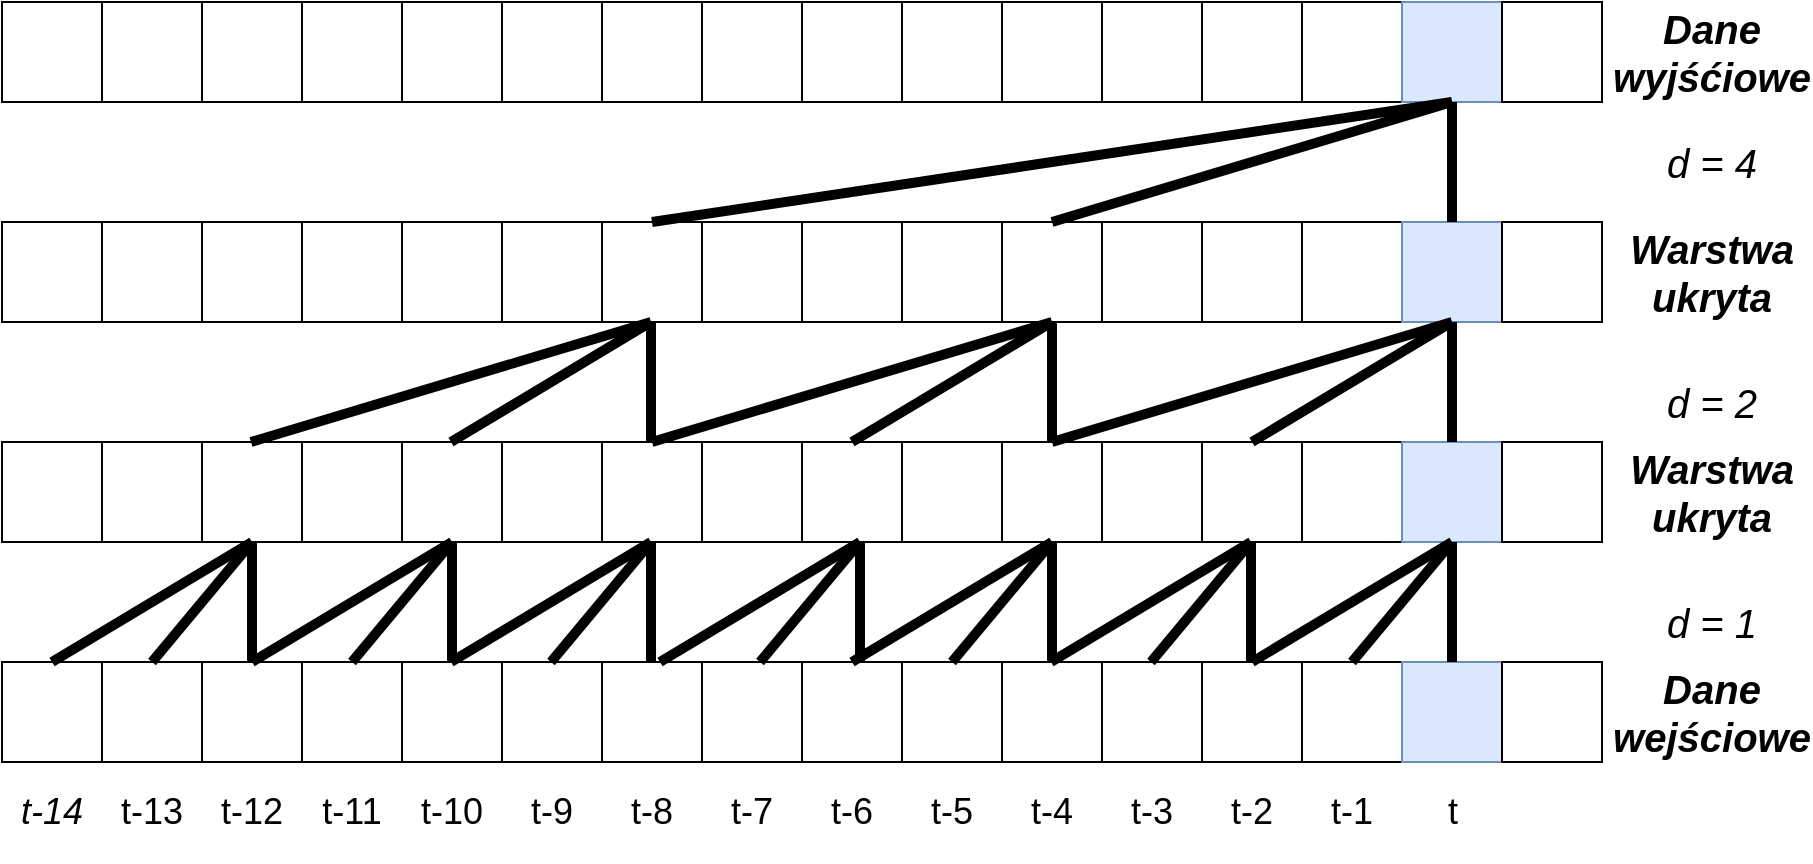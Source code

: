 <mxfile version="12.2.8" type="device" pages="1"><diagram id="IAyKTTh19-PzZd_16d8F" name="Page-1"><mxGraphModel dx="1673" dy="918" grid="1" gridSize="10" guides="1" tooltips="1" connect="1" arrows="1" fold="1" page="1" pageScale="1" pageWidth="850" pageHeight="1100" math="0" shadow="0"><root><mxCell id="0"/><mxCell id="1" parent="0"/><mxCell id="T_p1Q-HbCuVB_1vFedU8-1" value="" style="rounded=0;whiteSpace=wrap;html=1;" vertex="1" parent="1"><mxGeometry x="45" y="30" width="50" height="50" as="geometry"/></mxCell><mxCell id="T_p1Q-HbCuVB_1vFedU8-2" value="" style="rounded=0;whiteSpace=wrap;html=1;" vertex="1" parent="1"><mxGeometry x="95" y="30" width="50" height="50" as="geometry"/></mxCell><mxCell id="T_p1Q-HbCuVB_1vFedU8-3" value="" style="rounded=0;whiteSpace=wrap;html=1;" vertex="1" parent="1"><mxGeometry x="145" y="30" width="50" height="50" as="geometry"/></mxCell><mxCell id="T_p1Q-HbCuVB_1vFedU8-4" value="" style="rounded=0;whiteSpace=wrap;html=1;" vertex="1" parent="1"><mxGeometry x="195" y="30" width="50" height="50" as="geometry"/></mxCell><mxCell id="T_p1Q-HbCuVB_1vFedU8-5" value="" style="rounded=0;whiteSpace=wrap;html=1;" vertex="1" parent="1"><mxGeometry x="245" y="30" width="50" height="50" as="geometry"/></mxCell><mxCell id="T_p1Q-HbCuVB_1vFedU8-6" value="" style="rounded=0;whiteSpace=wrap;html=1;" vertex="1" parent="1"><mxGeometry x="295" y="30" width="50" height="50" as="geometry"/></mxCell><mxCell id="T_p1Q-HbCuVB_1vFedU8-7" value="" style="rounded=0;whiteSpace=wrap;html=1;" vertex="1" parent="1"><mxGeometry x="345" y="30" width="50" height="50" as="geometry"/></mxCell><mxCell id="T_p1Q-HbCuVB_1vFedU8-8" value="" style="rounded=0;whiteSpace=wrap;html=1;" vertex="1" parent="1"><mxGeometry x="395" y="30" width="50" height="50" as="geometry"/></mxCell><mxCell id="T_p1Q-HbCuVB_1vFedU8-9" value="" style="rounded=0;whiteSpace=wrap;html=1;" vertex="1" parent="1"><mxGeometry x="445" y="30" width="50" height="50" as="geometry"/></mxCell><mxCell id="T_p1Q-HbCuVB_1vFedU8-10" value="" style="rounded=0;whiteSpace=wrap;html=1;" vertex="1" parent="1"><mxGeometry x="495" y="30" width="50" height="50" as="geometry"/></mxCell><mxCell id="T_p1Q-HbCuVB_1vFedU8-11" value="" style="rounded=0;whiteSpace=wrap;html=1;" vertex="1" parent="1"><mxGeometry x="545" y="30" width="50" height="50" as="geometry"/></mxCell><mxCell id="T_p1Q-HbCuVB_1vFedU8-12" value="" style="rounded=0;whiteSpace=wrap;html=1;" vertex="1" parent="1"><mxGeometry x="595" y="30" width="50" height="50" as="geometry"/></mxCell><mxCell id="T_p1Q-HbCuVB_1vFedU8-13" value="" style="rounded=0;whiteSpace=wrap;html=1;" vertex="1" parent="1"><mxGeometry x="645" y="30" width="50" height="50" as="geometry"/></mxCell><mxCell id="T_p1Q-HbCuVB_1vFedU8-14" value="" style="rounded=0;whiteSpace=wrap;html=1;" vertex="1" parent="1"><mxGeometry x="695" y="30" width="50" height="50" as="geometry"/></mxCell><mxCell id="T_p1Q-HbCuVB_1vFedU8-15" value="" style="rounded=0;whiteSpace=wrap;html=1;fillColor=#dae8fc;strokeColor=#6c8ebf;" vertex="1" parent="1"><mxGeometry x="745" y="30" width="50" height="50" as="geometry"/></mxCell><mxCell id="T_p1Q-HbCuVB_1vFedU8-16" value="" style="rounded=0;whiteSpace=wrap;html=1;" vertex="1" parent="1"><mxGeometry x="795" y="30" width="50" height="50" as="geometry"/></mxCell><mxCell id="T_p1Q-HbCuVB_1vFedU8-17" value="" style="rounded=0;whiteSpace=wrap;html=1;" vertex="1" parent="1"><mxGeometry x="45" y="140" width="50" height="50" as="geometry"/></mxCell><mxCell id="T_p1Q-HbCuVB_1vFedU8-18" value="" style="rounded=0;whiteSpace=wrap;html=1;" vertex="1" parent="1"><mxGeometry x="95" y="140" width="50" height="50" as="geometry"/></mxCell><mxCell id="T_p1Q-HbCuVB_1vFedU8-19" value="" style="rounded=0;whiteSpace=wrap;html=1;" vertex="1" parent="1"><mxGeometry x="145" y="140" width="50" height="50" as="geometry"/></mxCell><mxCell id="T_p1Q-HbCuVB_1vFedU8-20" value="" style="rounded=0;whiteSpace=wrap;html=1;" vertex="1" parent="1"><mxGeometry x="195" y="140" width="50" height="50" as="geometry"/></mxCell><mxCell id="T_p1Q-HbCuVB_1vFedU8-21" value="" style="rounded=0;whiteSpace=wrap;html=1;" vertex="1" parent="1"><mxGeometry x="245" y="140" width="50" height="50" as="geometry"/></mxCell><mxCell id="T_p1Q-HbCuVB_1vFedU8-22" value="" style="rounded=0;whiteSpace=wrap;html=1;" vertex="1" parent="1"><mxGeometry x="295" y="140" width="50" height="50" as="geometry"/></mxCell><mxCell id="T_p1Q-HbCuVB_1vFedU8-23" value="" style="rounded=0;whiteSpace=wrap;html=1;" vertex="1" parent="1"><mxGeometry x="345" y="140" width="50" height="50" as="geometry"/></mxCell><mxCell id="T_p1Q-HbCuVB_1vFedU8-24" value="" style="rounded=0;whiteSpace=wrap;html=1;" vertex="1" parent="1"><mxGeometry x="395" y="140" width="50" height="50" as="geometry"/></mxCell><mxCell id="T_p1Q-HbCuVB_1vFedU8-25" value="" style="rounded=0;whiteSpace=wrap;html=1;" vertex="1" parent="1"><mxGeometry x="445" y="140" width="50" height="50" as="geometry"/></mxCell><mxCell id="T_p1Q-HbCuVB_1vFedU8-26" value="" style="rounded=0;whiteSpace=wrap;html=1;" vertex="1" parent="1"><mxGeometry x="495" y="140" width="50" height="50" as="geometry"/></mxCell><mxCell id="T_p1Q-HbCuVB_1vFedU8-27" value="" style="rounded=0;whiteSpace=wrap;html=1;" vertex="1" parent="1"><mxGeometry x="545" y="140" width="50" height="50" as="geometry"/></mxCell><mxCell id="T_p1Q-HbCuVB_1vFedU8-28" value="" style="rounded=0;whiteSpace=wrap;html=1;" vertex="1" parent="1"><mxGeometry x="595" y="140" width="50" height="50" as="geometry"/></mxCell><mxCell id="T_p1Q-HbCuVB_1vFedU8-29" value="" style="rounded=0;whiteSpace=wrap;html=1;" vertex="1" parent="1"><mxGeometry x="645" y="140" width="50" height="50" as="geometry"/></mxCell><mxCell id="T_p1Q-HbCuVB_1vFedU8-30" value="" style="rounded=0;whiteSpace=wrap;html=1;" vertex="1" parent="1"><mxGeometry x="695" y="140" width="50" height="50" as="geometry"/></mxCell><mxCell id="T_p1Q-HbCuVB_1vFedU8-31" value="" style="rounded=0;whiteSpace=wrap;html=1;fillColor=#dae8fc;strokeColor=#6c8ebf;" vertex="1" parent="1"><mxGeometry x="745" y="140" width="50" height="50" as="geometry"/></mxCell><mxCell id="T_p1Q-HbCuVB_1vFedU8-32" value="" style="rounded=0;whiteSpace=wrap;html=1;" vertex="1" parent="1"><mxGeometry x="795" y="140" width="50" height="50" as="geometry"/></mxCell><mxCell id="T_p1Q-HbCuVB_1vFedU8-33" value="" style="rounded=0;whiteSpace=wrap;html=1;" vertex="1" parent="1"><mxGeometry x="45" y="250" width="50" height="50" as="geometry"/></mxCell><mxCell id="T_p1Q-HbCuVB_1vFedU8-34" value="" style="rounded=0;whiteSpace=wrap;html=1;" vertex="1" parent="1"><mxGeometry x="95" y="250" width="50" height="50" as="geometry"/></mxCell><mxCell id="T_p1Q-HbCuVB_1vFedU8-35" value="" style="rounded=0;whiteSpace=wrap;html=1;" vertex="1" parent="1"><mxGeometry x="145" y="250" width="50" height="50" as="geometry"/></mxCell><mxCell id="T_p1Q-HbCuVB_1vFedU8-36" value="" style="rounded=0;whiteSpace=wrap;html=1;" vertex="1" parent="1"><mxGeometry x="195" y="250" width="50" height="50" as="geometry"/></mxCell><mxCell id="T_p1Q-HbCuVB_1vFedU8-37" value="" style="rounded=0;whiteSpace=wrap;html=1;" vertex="1" parent="1"><mxGeometry x="245" y="250" width="50" height="50" as="geometry"/></mxCell><mxCell id="T_p1Q-HbCuVB_1vFedU8-38" value="" style="rounded=0;whiteSpace=wrap;html=1;" vertex="1" parent="1"><mxGeometry x="295" y="250" width="50" height="50" as="geometry"/></mxCell><mxCell id="T_p1Q-HbCuVB_1vFedU8-39" value="" style="rounded=0;whiteSpace=wrap;html=1;" vertex="1" parent="1"><mxGeometry x="345" y="250" width="50" height="50" as="geometry"/></mxCell><mxCell id="T_p1Q-HbCuVB_1vFedU8-40" value="" style="rounded=0;whiteSpace=wrap;html=1;" vertex="1" parent="1"><mxGeometry x="395" y="250" width="50" height="50" as="geometry"/></mxCell><mxCell id="T_p1Q-HbCuVB_1vFedU8-41" value="" style="rounded=0;whiteSpace=wrap;html=1;" vertex="1" parent="1"><mxGeometry x="445" y="250" width="50" height="50" as="geometry"/></mxCell><mxCell id="T_p1Q-HbCuVB_1vFedU8-42" value="" style="rounded=0;whiteSpace=wrap;html=1;" vertex="1" parent="1"><mxGeometry x="495" y="250" width="50" height="50" as="geometry"/></mxCell><mxCell id="T_p1Q-HbCuVB_1vFedU8-43" value="" style="rounded=0;whiteSpace=wrap;html=1;" vertex="1" parent="1"><mxGeometry x="545" y="250" width="50" height="50" as="geometry"/></mxCell><mxCell id="T_p1Q-HbCuVB_1vFedU8-44" value="" style="rounded=0;whiteSpace=wrap;html=1;" vertex="1" parent="1"><mxGeometry x="595" y="250" width="50" height="50" as="geometry"/></mxCell><mxCell id="T_p1Q-HbCuVB_1vFedU8-45" value="" style="rounded=0;whiteSpace=wrap;html=1;" vertex="1" parent="1"><mxGeometry x="645" y="250" width="50" height="50" as="geometry"/></mxCell><mxCell id="T_p1Q-HbCuVB_1vFedU8-46" value="" style="rounded=0;whiteSpace=wrap;html=1;" vertex="1" parent="1"><mxGeometry x="695" y="250" width="50" height="50" as="geometry"/></mxCell><mxCell id="T_p1Q-HbCuVB_1vFedU8-47" value="" style="rounded=0;whiteSpace=wrap;html=1;fillColor=#dae8fc;strokeColor=#6c8ebf;" vertex="1" parent="1"><mxGeometry x="745" y="250" width="50" height="50" as="geometry"/></mxCell><mxCell id="T_p1Q-HbCuVB_1vFedU8-48" value="" style="rounded=0;whiteSpace=wrap;html=1;" vertex="1" parent="1"><mxGeometry x="795" y="250" width="50" height="50" as="geometry"/></mxCell><mxCell id="T_p1Q-HbCuVB_1vFedU8-49" value="" style="rounded=0;whiteSpace=wrap;html=1;" vertex="1" parent="1"><mxGeometry x="45" y="360" width="50" height="50" as="geometry"/></mxCell><mxCell id="T_p1Q-HbCuVB_1vFedU8-50" value="" style="rounded=0;whiteSpace=wrap;html=1;" vertex="1" parent="1"><mxGeometry x="95" y="360" width="50" height="50" as="geometry"/></mxCell><mxCell id="T_p1Q-HbCuVB_1vFedU8-51" value="" style="rounded=0;whiteSpace=wrap;html=1;" vertex="1" parent="1"><mxGeometry x="145" y="360" width="50" height="50" as="geometry"/></mxCell><mxCell id="T_p1Q-HbCuVB_1vFedU8-52" value="" style="rounded=0;whiteSpace=wrap;html=1;" vertex="1" parent="1"><mxGeometry x="195" y="360" width="50" height="50" as="geometry"/></mxCell><mxCell id="T_p1Q-HbCuVB_1vFedU8-53" value="" style="rounded=0;whiteSpace=wrap;html=1;" vertex="1" parent="1"><mxGeometry x="245" y="360" width="50" height="50" as="geometry"/></mxCell><mxCell id="T_p1Q-HbCuVB_1vFedU8-54" value="" style="rounded=0;whiteSpace=wrap;html=1;" vertex="1" parent="1"><mxGeometry x="295" y="360" width="50" height="50" as="geometry"/></mxCell><mxCell id="T_p1Q-HbCuVB_1vFedU8-55" value="" style="rounded=0;whiteSpace=wrap;html=1;" vertex="1" parent="1"><mxGeometry x="345" y="360" width="50" height="50" as="geometry"/></mxCell><mxCell id="T_p1Q-HbCuVB_1vFedU8-56" value="" style="rounded=0;whiteSpace=wrap;html=1;" vertex="1" parent="1"><mxGeometry x="395" y="360" width="50" height="50" as="geometry"/></mxCell><mxCell id="T_p1Q-HbCuVB_1vFedU8-57" value="" style="rounded=0;whiteSpace=wrap;html=1;" vertex="1" parent="1"><mxGeometry x="445" y="360" width="50" height="50" as="geometry"/></mxCell><mxCell id="T_p1Q-HbCuVB_1vFedU8-58" value="" style="rounded=0;whiteSpace=wrap;html=1;" vertex="1" parent="1"><mxGeometry x="495" y="360" width="50" height="50" as="geometry"/></mxCell><mxCell id="T_p1Q-HbCuVB_1vFedU8-59" value="" style="rounded=0;whiteSpace=wrap;html=1;" vertex="1" parent="1"><mxGeometry x="545" y="360" width="50" height="50" as="geometry"/></mxCell><mxCell id="T_p1Q-HbCuVB_1vFedU8-60" value="" style="rounded=0;whiteSpace=wrap;html=1;" vertex="1" parent="1"><mxGeometry x="595" y="360" width="50" height="50" as="geometry"/></mxCell><mxCell id="T_p1Q-HbCuVB_1vFedU8-61" value="" style="rounded=0;whiteSpace=wrap;html=1;" vertex="1" parent="1"><mxGeometry x="645" y="360" width="50" height="50" as="geometry"/></mxCell><mxCell id="T_p1Q-HbCuVB_1vFedU8-62" value="" style="rounded=0;whiteSpace=wrap;html=1;" vertex="1" parent="1"><mxGeometry x="695" y="360" width="50" height="50" as="geometry"/></mxCell><mxCell id="T_p1Q-HbCuVB_1vFedU8-63" value="" style="rounded=0;whiteSpace=wrap;html=1;fillColor=#dae8fc;strokeColor=#6c8ebf;" vertex="1" parent="1"><mxGeometry x="745" y="360" width="50" height="50" as="geometry"/></mxCell><mxCell id="T_p1Q-HbCuVB_1vFedU8-64" value="" style="rounded=0;whiteSpace=wrap;html=1;" vertex="1" parent="1"><mxGeometry x="795" y="360" width="50" height="50" as="geometry"/></mxCell><mxCell id="T_p1Q-HbCuVB_1vFedU8-66" value="" style="endArrow=none;html=1;entryX=0.5;entryY=1;entryDx=0;entryDy=0;exitX=0.5;exitY=0;exitDx=0;exitDy=0;strokeWidth=5;" edge="1" parent="1" source="T_p1Q-HbCuVB_1vFedU8-31" target="T_p1Q-HbCuVB_1vFedU8-15"><mxGeometry width="50" height="50" relative="1" as="geometry"><mxPoint x="50" y="480" as="sourcePoint"/><mxPoint x="100" y="430" as="targetPoint"/></mxGeometry></mxCell><mxCell id="T_p1Q-HbCuVB_1vFedU8-68" value="" style="endArrow=none;html=1;exitX=0.5;exitY=0;exitDx=0;exitDy=0;strokeWidth=5;" edge="1" parent="1" source="T_p1Q-HbCuVB_1vFedU8-47"><mxGeometry width="50" height="50" relative="1" as="geometry"><mxPoint x="780.0" y="150" as="sourcePoint"/><mxPoint x="770" y="190" as="targetPoint"/></mxGeometry></mxCell><mxCell id="T_p1Q-HbCuVB_1vFedU8-70" value="" style="endArrow=none;html=1;strokeWidth=5;entryX=0.5;entryY=1;entryDx=0;entryDy=0;" edge="1" parent="1" source="T_p1Q-HbCuVB_1vFedU8-63" target="T_p1Q-HbCuVB_1vFedU8-47"><mxGeometry width="50" height="50" relative="1" as="geometry"><mxPoint x="800" y="330" as="sourcePoint"/><mxPoint x="800" y="270" as="targetPoint"/></mxGeometry></mxCell><mxCell id="T_p1Q-HbCuVB_1vFedU8-72" value="" style="endArrow=none;html=1;entryX=0.5;entryY=1;entryDx=0;entryDy=0;exitX=0.5;exitY=0;exitDx=0;exitDy=0;strokeWidth=5;" edge="1" parent="1" source="T_p1Q-HbCuVB_1vFedU8-27" target="T_p1Q-HbCuVB_1vFedU8-15"><mxGeometry width="50" height="50" relative="1" as="geometry"><mxPoint x="720" y="120" as="sourcePoint"/><mxPoint x="720" y="60" as="targetPoint"/></mxGeometry></mxCell><mxCell id="T_p1Q-HbCuVB_1vFedU8-73" value="" style="endArrow=none;html=1;entryX=0.5;entryY=1;entryDx=0;entryDy=0;exitX=0.5;exitY=0;exitDx=0;exitDy=0;strokeWidth=5;" edge="1" parent="1" source="T_p1Q-HbCuVB_1vFedU8-23" target="T_p1Q-HbCuVB_1vFedU8-15"><mxGeometry width="50" height="50" relative="1" as="geometry"><mxPoint x="440" y="550" as="sourcePoint"/><mxPoint x="440" y="490" as="targetPoint"/></mxGeometry></mxCell><mxCell id="T_p1Q-HbCuVB_1vFedU8-75" value="" style="endArrow=none;html=1;entryX=0.5;entryY=1;entryDx=0;entryDy=0;exitX=0.5;exitY=0;exitDx=0;exitDy=0;strokeWidth=5;" edge="1" parent="1" source="T_p1Q-HbCuVB_1vFedU8-45" target="T_p1Q-HbCuVB_1vFedU8-31"><mxGeometry width="50" height="50" relative="1" as="geometry"><mxPoint x="600" y="230" as="sourcePoint"/><mxPoint x="800.0" y="170" as="targetPoint"/></mxGeometry></mxCell><mxCell id="T_p1Q-HbCuVB_1vFedU8-76" value="" style="endArrow=none;html=1;entryX=0.5;entryY=1;entryDx=0;entryDy=0;exitX=0.5;exitY=0;exitDx=0;exitDy=0;strokeWidth=5;" edge="1" parent="1" source="T_p1Q-HbCuVB_1vFedU8-43" target="T_p1Q-HbCuVB_1vFedU8-31"><mxGeometry width="50" height="50" relative="1" as="geometry"><mxPoint x="640" y="220" as="sourcePoint"/><mxPoint x="840.0" y="160" as="targetPoint"/></mxGeometry></mxCell><mxCell id="T_p1Q-HbCuVB_1vFedU8-77" value="" style="endArrow=none;html=1;strokeWidth=5;entryX=0.5;entryY=1;entryDx=0;entryDy=0;exitX=0.5;exitY=0;exitDx=0;exitDy=0;" edge="1" parent="1" source="T_p1Q-HbCuVB_1vFedU8-62" target="T_p1Q-HbCuVB_1vFedU8-47"><mxGeometry width="50" height="50" relative="1" as="geometry"><mxPoint x="720" y="340" as="sourcePoint"/><mxPoint x="720" y="280" as="targetPoint"/></mxGeometry></mxCell><mxCell id="T_p1Q-HbCuVB_1vFedU8-81" value="" style="endArrow=none;html=1;strokeWidth=5;entryX=0.5;entryY=1;entryDx=0;entryDy=0;exitX=0.5;exitY=0;exitDx=0;exitDy=0;" edge="1" parent="1" source="T_p1Q-HbCuVB_1vFedU8-61" target="T_p1Q-HbCuVB_1vFedU8-47"><mxGeometry width="50" height="50" relative="1" as="geometry"><mxPoint x="670" y="340" as="sourcePoint"/><mxPoint x="720.0" y="280" as="targetPoint"/></mxGeometry></mxCell><mxCell id="T_p1Q-HbCuVB_1vFedU8-84" value="" style="endArrow=none;html=1;exitX=0.5;exitY=0;exitDx=0;exitDy=0;strokeWidth=5;" edge="1" parent="1"><mxGeometry width="50" height="50" relative="1" as="geometry"><mxPoint x="570.0" y="250" as="sourcePoint"/><mxPoint x="570.0" y="190" as="targetPoint"/></mxGeometry></mxCell><mxCell id="T_p1Q-HbCuVB_1vFedU8-85" value="" style="endArrow=none;html=1;entryX=0.5;entryY=1;entryDx=0;entryDy=0;exitX=0.5;exitY=0;exitDx=0;exitDy=0;strokeWidth=5;" edge="1" parent="1"><mxGeometry width="50" height="50" relative="1" as="geometry"><mxPoint x="470" y="250" as="sourcePoint"/><mxPoint x="570.0" y="190" as="targetPoint"/></mxGeometry></mxCell><mxCell id="T_p1Q-HbCuVB_1vFedU8-86" value="" style="endArrow=none;html=1;entryX=0.5;entryY=1;entryDx=0;entryDy=0;exitX=0.5;exitY=0;exitDx=0;exitDy=0;strokeWidth=5;" edge="1" parent="1"><mxGeometry width="50" height="50" relative="1" as="geometry"><mxPoint x="370" y="250" as="sourcePoint"/><mxPoint x="570.0" y="190" as="targetPoint"/></mxGeometry></mxCell><mxCell id="T_p1Q-HbCuVB_1vFedU8-87" value="" style="endArrow=none;html=1;exitX=0.5;exitY=0;exitDx=0;exitDy=0;strokeWidth=5;" edge="1" parent="1"><mxGeometry width="50" height="50" relative="1" as="geometry"><mxPoint x="369.5" y="250" as="sourcePoint"/><mxPoint x="369.5" y="190" as="targetPoint"/></mxGeometry></mxCell><mxCell id="T_p1Q-HbCuVB_1vFedU8-88" value="" style="endArrow=none;html=1;entryX=0.5;entryY=1;entryDx=0;entryDy=0;exitX=0.5;exitY=0;exitDx=0;exitDy=0;strokeWidth=5;" edge="1" parent="1"><mxGeometry width="50" height="50" relative="1" as="geometry"><mxPoint x="269.5" y="250" as="sourcePoint"/><mxPoint x="369.5" y="190" as="targetPoint"/></mxGeometry></mxCell><mxCell id="T_p1Q-HbCuVB_1vFedU8-89" value="" style="endArrow=none;html=1;entryX=0.5;entryY=1;entryDx=0;entryDy=0;exitX=0.5;exitY=0;exitDx=0;exitDy=0;strokeWidth=5;" edge="1" parent="1"><mxGeometry width="50" height="50" relative="1" as="geometry"><mxPoint x="169.5" y="250" as="sourcePoint"/><mxPoint x="369.5" y="190" as="targetPoint"/></mxGeometry></mxCell><mxCell id="T_p1Q-HbCuVB_1vFedU8-90" value="" style="endArrow=none;html=1;strokeWidth=5;entryX=0.5;entryY=1;entryDx=0;entryDy=0;" edge="1" parent="1"><mxGeometry width="50" height="50" relative="1" as="geometry"><mxPoint x="669.5" y="360" as="sourcePoint"/><mxPoint x="669.5" y="300" as="targetPoint"/></mxGeometry></mxCell><mxCell id="T_p1Q-HbCuVB_1vFedU8-91" value="" style="endArrow=none;html=1;strokeWidth=5;entryX=0.5;entryY=1;entryDx=0;entryDy=0;exitX=0.5;exitY=0;exitDx=0;exitDy=0;" edge="1" parent="1"><mxGeometry width="50" height="50" relative="1" as="geometry"><mxPoint x="619.5" y="360" as="sourcePoint"/><mxPoint x="669.5" y="300" as="targetPoint"/></mxGeometry></mxCell><mxCell id="T_p1Q-HbCuVB_1vFedU8-92" value="" style="endArrow=none;html=1;strokeWidth=5;entryX=0.5;entryY=1;entryDx=0;entryDy=0;exitX=0.5;exitY=0;exitDx=0;exitDy=0;" edge="1" parent="1"><mxGeometry width="50" height="50" relative="1" as="geometry"><mxPoint x="569.5" y="360" as="sourcePoint"/><mxPoint x="669.5" y="300" as="targetPoint"/></mxGeometry></mxCell><mxCell id="T_p1Q-HbCuVB_1vFedU8-93" value="" style="endArrow=none;html=1;strokeWidth=5;entryX=0.5;entryY=1;entryDx=0;entryDy=0;" edge="1" parent="1"><mxGeometry width="50" height="50" relative="1" as="geometry"><mxPoint x="570.0" y="360" as="sourcePoint"/><mxPoint x="570.0" y="300" as="targetPoint"/></mxGeometry></mxCell><mxCell id="T_p1Q-HbCuVB_1vFedU8-94" value="" style="endArrow=none;html=1;strokeWidth=5;entryX=0.5;entryY=1;entryDx=0;entryDy=0;exitX=0.5;exitY=0;exitDx=0;exitDy=0;" edge="1" parent="1"><mxGeometry width="50" height="50" relative="1" as="geometry"><mxPoint x="520" y="360" as="sourcePoint"/><mxPoint x="570.0" y="300" as="targetPoint"/></mxGeometry></mxCell><mxCell id="T_p1Q-HbCuVB_1vFedU8-95" value="" style="endArrow=none;html=1;strokeWidth=5;entryX=0.5;entryY=1;entryDx=0;entryDy=0;exitX=0.5;exitY=0;exitDx=0;exitDy=0;" edge="1" parent="1"><mxGeometry width="50" height="50" relative="1" as="geometry"><mxPoint x="470" y="360" as="sourcePoint"/><mxPoint x="570.0" y="300" as="targetPoint"/></mxGeometry></mxCell><mxCell id="T_p1Q-HbCuVB_1vFedU8-96" value="" style="endArrow=none;html=1;strokeWidth=5;entryX=0.5;entryY=1;entryDx=0;entryDy=0;" edge="1" parent="1"><mxGeometry width="50" height="50" relative="1" as="geometry"><mxPoint x="474.0" y="360" as="sourcePoint"/><mxPoint x="474.0" y="300" as="targetPoint"/></mxGeometry></mxCell><mxCell id="T_p1Q-HbCuVB_1vFedU8-97" value="" style="endArrow=none;html=1;strokeWidth=5;entryX=0.5;entryY=1;entryDx=0;entryDy=0;exitX=0.5;exitY=0;exitDx=0;exitDy=0;" edge="1" parent="1"><mxGeometry width="50" height="50" relative="1" as="geometry"><mxPoint x="424" y="360" as="sourcePoint"/><mxPoint x="474.0" y="300" as="targetPoint"/></mxGeometry></mxCell><mxCell id="T_p1Q-HbCuVB_1vFedU8-98" value="" style="endArrow=none;html=1;strokeWidth=5;entryX=0.5;entryY=1;entryDx=0;entryDy=0;exitX=0.5;exitY=0;exitDx=0;exitDy=0;" edge="1" parent="1"><mxGeometry width="50" height="50" relative="1" as="geometry"><mxPoint x="374" y="360" as="sourcePoint"/><mxPoint x="474.0" y="300" as="targetPoint"/></mxGeometry></mxCell><mxCell id="T_p1Q-HbCuVB_1vFedU8-99" value="" style="endArrow=none;html=1;strokeWidth=5;entryX=0.5;entryY=1;entryDx=0;entryDy=0;" edge="1" parent="1"><mxGeometry width="50" height="50" relative="1" as="geometry"><mxPoint x="369.5" y="360" as="sourcePoint"/><mxPoint x="369.5" y="300" as="targetPoint"/></mxGeometry></mxCell><mxCell id="T_p1Q-HbCuVB_1vFedU8-100" value="" style="endArrow=none;html=1;strokeWidth=5;entryX=0.5;entryY=1;entryDx=0;entryDy=0;exitX=0.5;exitY=0;exitDx=0;exitDy=0;" edge="1" parent="1"><mxGeometry width="50" height="50" relative="1" as="geometry"><mxPoint x="319.5" y="360" as="sourcePoint"/><mxPoint x="369.5" y="300" as="targetPoint"/></mxGeometry></mxCell><mxCell id="T_p1Q-HbCuVB_1vFedU8-101" value="" style="endArrow=none;html=1;strokeWidth=5;entryX=0.5;entryY=1;entryDx=0;entryDy=0;exitX=0.5;exitY=0;exitDx=0;exitDy=0;" edge="1" parent="1"><mxGeometry width="50" height="50" relative="1" as="geometry"><mxPoint x="269.5" y="360" as="sourcePoint"/><mxPoint x="369.5" y="300" as="targetPoint"/></mxGeometry></mxCell><mxCell id="T_p1Q-HbCuVB_1vFedU8-102" value="" style="endArrow=none;html=1;strokeWidth=5;entryX=0.5;entryY=1;entryDx=0;entryDy=0;" edge="1" parent="1"><mxGeometry width="50" height="50" relative="1" as="geometry"><mxPoint x="270.0" y="360" as="sourcePoint"/><mxPoint x="270.0" y="300" as="targetPoint"/></mxGeometry></mxCell><mxCell id="T_p1Q-HbCuVB_1vFedU8-103" value="" style="endArrow=none;html=1;strokeWidth=5;entryX=0.5;entryY=1;entryDx=0;entryDy=0;exitX=0.5;exitY=0;exitDx=0;exitDy=0;" edge="1" parent="1"><mxGeometry width="50" height="50" relative="1" as="geometry"><mxPoint x="220" y="360" as="sourcePoint"/><mxPoint x="270.0" y="300" as="targetPoint"/></mxGeometry></mxCell><mxCell id="T_p1Q-HbCuVB_1vFedU8-104" value="" style="endArrow=none;html=1;strokeWidth=5;entryX=0.5;entryY=1;entryDx=0;entryDy=0;exitX=0.5;exitY=0;exitDx=0;exitDy=0;" edge="1" parent="1"><mxGeometry width="50" height="50" relative="1" as="geometry"><mxPoint x="170" y="360" as="sourcePoint"/><mxPoint x="270.0" y="300" as="targetPoint"/></mxGeometry></mxCell><mxCell id="T_p1Q-HbCuVB_1vFedU8-105" value="" style="endArrow=none;html=1;strokeWidth=5;entryX=0.5;entryY=1;entryDx=0;entryDy=0;" edge="1" parent="1"><mxGeometry width="50" height="50" relative="1" as="geometry"><mxPoint x="170.0" y="360" as="sourcePoint"/><mxPoint x="170.0" y="300" as="targetPoint"/></mxGeometry></mxCell><mxCell id="T_p1Q-HbCuVB_1vFedU8-106" value="" style="endArrow=none;html=1;strokeWidth=5;entryX=0.5;entryY=1;entryDx=0;entryDy=0;exitX=0.5;exitY=0;exitDx=0;exitDy=0;" edge="1" parent="1"><mxGeometry width="50" height="50" relative="1" as="geometry"><mxPoint x="120" y="360" as="sourcePoint"/><mxPoint x="170.0" y="300" as="targetPoint"/></mxGeometry></mxCell><mxCell id="T_p1Q-HbCuVB_1vFedU8-107" value="" style="endArrow=none;html=1;strokeWidth=5;entryX=0.5;entryY=1;entryDx=0;entryDy=0;exitX=0.5;exitY=0;exitDx=0;exitDy=0;" edge="1" parent="1"><mxGeometry width="50" height="50" relative="1" as="geometry"><mxPoint x="70" y="360" as="sourcePoint"/><mxPoint x="170.0" y="300" as="targetPoint"/></mxGeometry></mxCell><mxCell id="T_p1Q-HbCuVB_1vFedU8-109" value="d = 4" style="text;html=1;strokeColor=none;fillColor=none;align=center;verticalAlign=middle;whiteSpace=wrap;rounded=0;fontStyle=2;fontSize=20;" vertex="1" parent="1"><mxGeometry x="860" y="100" width="80" height="20" as="geometry"/></mxCell><mxCell id="T_p1Q-HbCuVB_1vFedU8-110" value="d = 2" style="text;html=1;strokeColor=none;fillColor=none;align=center;verticalAlign=middle;whiteSpace=wrap;rounded=0;fontStyle=2;fontSize=20;" vertex="1" parent="1"><mxGeometry x="860" y="220" width="80" height="20" as="geometry"/></mxCell><mxCell id="T_p1Q-HbCuVB_1vFedU8-111" value="d = 1" style="text;html=1;strokeColor=none;fillColor=none;align=center;verticalAlign=middle;whiteSpace=wrap;rounded=0;fontStyle=2;fontSize=20;" vertex="1" parent="1"><mxGeometry x="860" y="330" width="80" height="20" as="geometry"/></mxCell><mxCell id="T_p1Q-HbCuVB_1vFedU8-112" value="Dane wyjśćiowe" style="text;html=1;strokeColor=none;fillColor=none;align=center;verticalAlign=middle;whiteSpace=wrap;rounded=0;fontStyle=3;fontSize=20;" vertex="1" parent="1"><mxGeometry x="860" y="45" width="80" height="20" as="geometry"/></mxCell><mxCell id="T_p1Q-HbCuVB_1vFedU8-113" value="&lt;div&gt;Dane&lt;/div&gt;&lt;div&gt;wejściowe&lt;br&gt;&lt;/div&gt;" style="text;html=1;strokeColor=none;fillColor=none;align=center;verticalAlign=middle;whiteSpace=wrap;rounded=0;fontStyle=3;fontSize=20;" vertex="1" parent="1"><mxGeometry x="860" y="375" width="80" height="20" as="geometry"/></mxCell><mxCell id="T_p1Q-HbCuVB_1vFedU8-115" value="&lt;div&gt;Warstwa&lt;/div&gt;&lt;div&gt;ukryta&lt;/div&gt;" style="text;html=1;strokeColor=none;fillColor=none;align=center;verticalAlign=middle;whiteSpace=wrap;rounded=0;fontStyle=3;fontSize=20;" vertex="1" parent="1"><mxGeometry x="860" y="265" width="80" height="20" as="geometry"/></mxCell><mxCell id="T_p1Q-HbCuVB_1vFedU8-116" value="&lt;div&gt;Warstwa&lt;/div&gt;&lt;div&gt;ukryta&lt;/div&gt;" style="text;html=1;strokeColor=none;fillColor=none;align=center;verticalAlign=middle;whiteSpace=wrap;rounded=0;fontStyle=3;fontSize=20;" vertex="1" parent="1"><mxGeometry x="860" y="155" width="80" height="20" as="geometry"/></mxCell><mxCell id="T_p1Q-HbCuVB_1vFedU8-118" value="t-14" style="rounded=0;whiteSpace=wrap;html=1;fillColor=none;strokeColor=none;fontStyle=2;dashed=1;fontSize=18;" vertex="1" parent="1"><mxGeometry x="45" y="410" width="50" height="50" as="geometry"/></mxCell><mxCell id="T_p1Q-HbCuVB_1vFedU8-119" value="t-13" style="rounded=0;whiteSpace=wrap;html=1;fillColor=none;strokeColor=none;dashed=1;fontSize=18;" vertex="1" parent="1"><mxGeometry x="95" y="410" width="50" height="50" as="geometry"/></mxCell><mxCell id="T_p1Q-HbCuVB_1vFedU8-120" value="t-12" style="rounded=0;whiteSpace=wrap;html=1;fillColor=none;strokeColor=none;dashed=1;fontSize=18;" vertex="1" parent="1"><mxGeometry x="145" y="410" width="50" height="50" as="geometry"/></mxCell><mxCell id="T_p1Q-HbCuVB_1vFedU8-121" value="t-11" style="rounded=0;whiteSpace=wrap;html=1;fillColor=none;strokeColor=none;dashed=1;fontSize=18;" vertex="1" parent="1"><mxGeometry x="195" y="410" width="50" height="50" as="geometry"/></mxCell><mxCell id="T_p1Q-HbCuVB_1vFedU8-122" value="t-10" style="rounded=0;whiteSpace=wrap;html=1;fillColor=none;strokeColor=none;dashed=1;fontSize=18;" vertex="1" parent="1"><mxGeometry x="245" y="410" width="50" height="50" as="geometry"/></mxCell><mxCell id="T_p1Q-HbCuVB_1vFedU8-123" value="t-9" style="rounded=0;whiteSpace=wrap;html=1;fillColor=none;strokeColor=none;dashed=1;fontSize=18;" vertex="1" parent="1"><mxGeometry x="295" y="410" width="50" height="50" as="geometry"/></mxCell><mxCell id="T_p1Q-HbCuVB_1vFedU8-124" value="t-8" style="rounded=0;whiteSpace=wrap;html=1;fillColor=none;strokeColor=none;dashed=1;fontSize=18;" vertex="1" parent="1"><mxGeometry x="345" y="410" width="50" height="50" as="geometry"/></mxCell><mxCell id="T_p1Q-HbCuVB_1vFedU8-125" value="t-7" style="rounded=0;whiteSpace=wrap;html=1;fillColor=none;strokeColor=none;dashed=1;fontSize=18;" vertex="1" parent="1"><mxGeometry x="395" y="410" width="50" height="50" as="geometry"/></mxCell><mxCell id="T_p1Q-HbCuVB_1vFedU8-126" value="t-6" style="rounded=0;whiteSpace=wrap;html=1;fillColor=none;strokeColor=none;dashed=1;fontSize=18;" vertex="1" parent="1"><mxGeometry x="445" y="410" width="50" height="50" as="geometry"/></mxCell><mxCell id="T_p1Q-HbCuVB_1vFedU8-127" value="t-5" style="rounded=0;whiteSpace=wrap;html=1;fillColor=none;strokeColor=none;dashed=1;fontSize=18;" vertex="1" parent="1"><mxGeometry x="495" y="410" width="50" height="50" as="geometry"/></mxCell><mxCell id="T_p1Q-HbCuVB_1vFedU8-128" value="t-4" style="rounded=0;whiteSpace=wrap;html=1;fillColor=none;strokeColor=none;dashed=1;fontSize=18;" vertex="1" parent="1"><mxGeometry x="545" y="410" width="50" height="50" as="geometry"/></mxCell><mxCell id="T_p1Q-HbCuVB_1vFedU8-129" value="t-3" style="rounded=0;whiteSpace=wrap;html=1;fillColor=none;strokeColor=none;dashed=1;fontSize=18;" vertex="1" parent="1"><mxGeometry x="595" y="410" width="50" height="50" as="geometry"/></mxCell><mxCell id="T_p1Q-HbCuVB_1vFedU8-130" value="t-2" style="rounded=0;whiteSpace=wrap;html=1;fillColor=none;strokeColor=none;dashed=1;fontSize=18;" vertex="1" parent="1"><mxGeometry x="645" y="410" width="50" height="50" as="geometry"/></mxCell><mxCell id="T_p1Q-HbCuVB_1vFedU8-131" value="t-1" style="rounded=0;whiteSpace=wrap;html=1;fillColor=none;strokeColor=none;dashed=1;fontSize=18;" vertex="1" parent="1"><mxGeometry x="695" y="410" width="50" height="50" as="geometry"/></mxCell><mxCell id="T_p1Q-HbCuVB_1vFedU8-132" value="t" style="rounded=0;html=1;fillColor=none;strokeColor=none;fontSize=18;dashed=1;" vertex="1" parent="1"><mxGeometry x="745" y="410" width="50" height="50" as="geometry"/></mxCell><mxCell id="T_p1Q-HbCuVB_1vFedU8-133" value="" style="rounded=0;whiteSpace=wrap;html=1;fillColor=none;strokeColor=none;dashed=1;fontSize=18;" vertex="1" parent="1"><mxGeometry x="795" y="410" width="50" height="50" as="geometry"/></mxCell></root></mxGraphModel></diagram></mxfile>